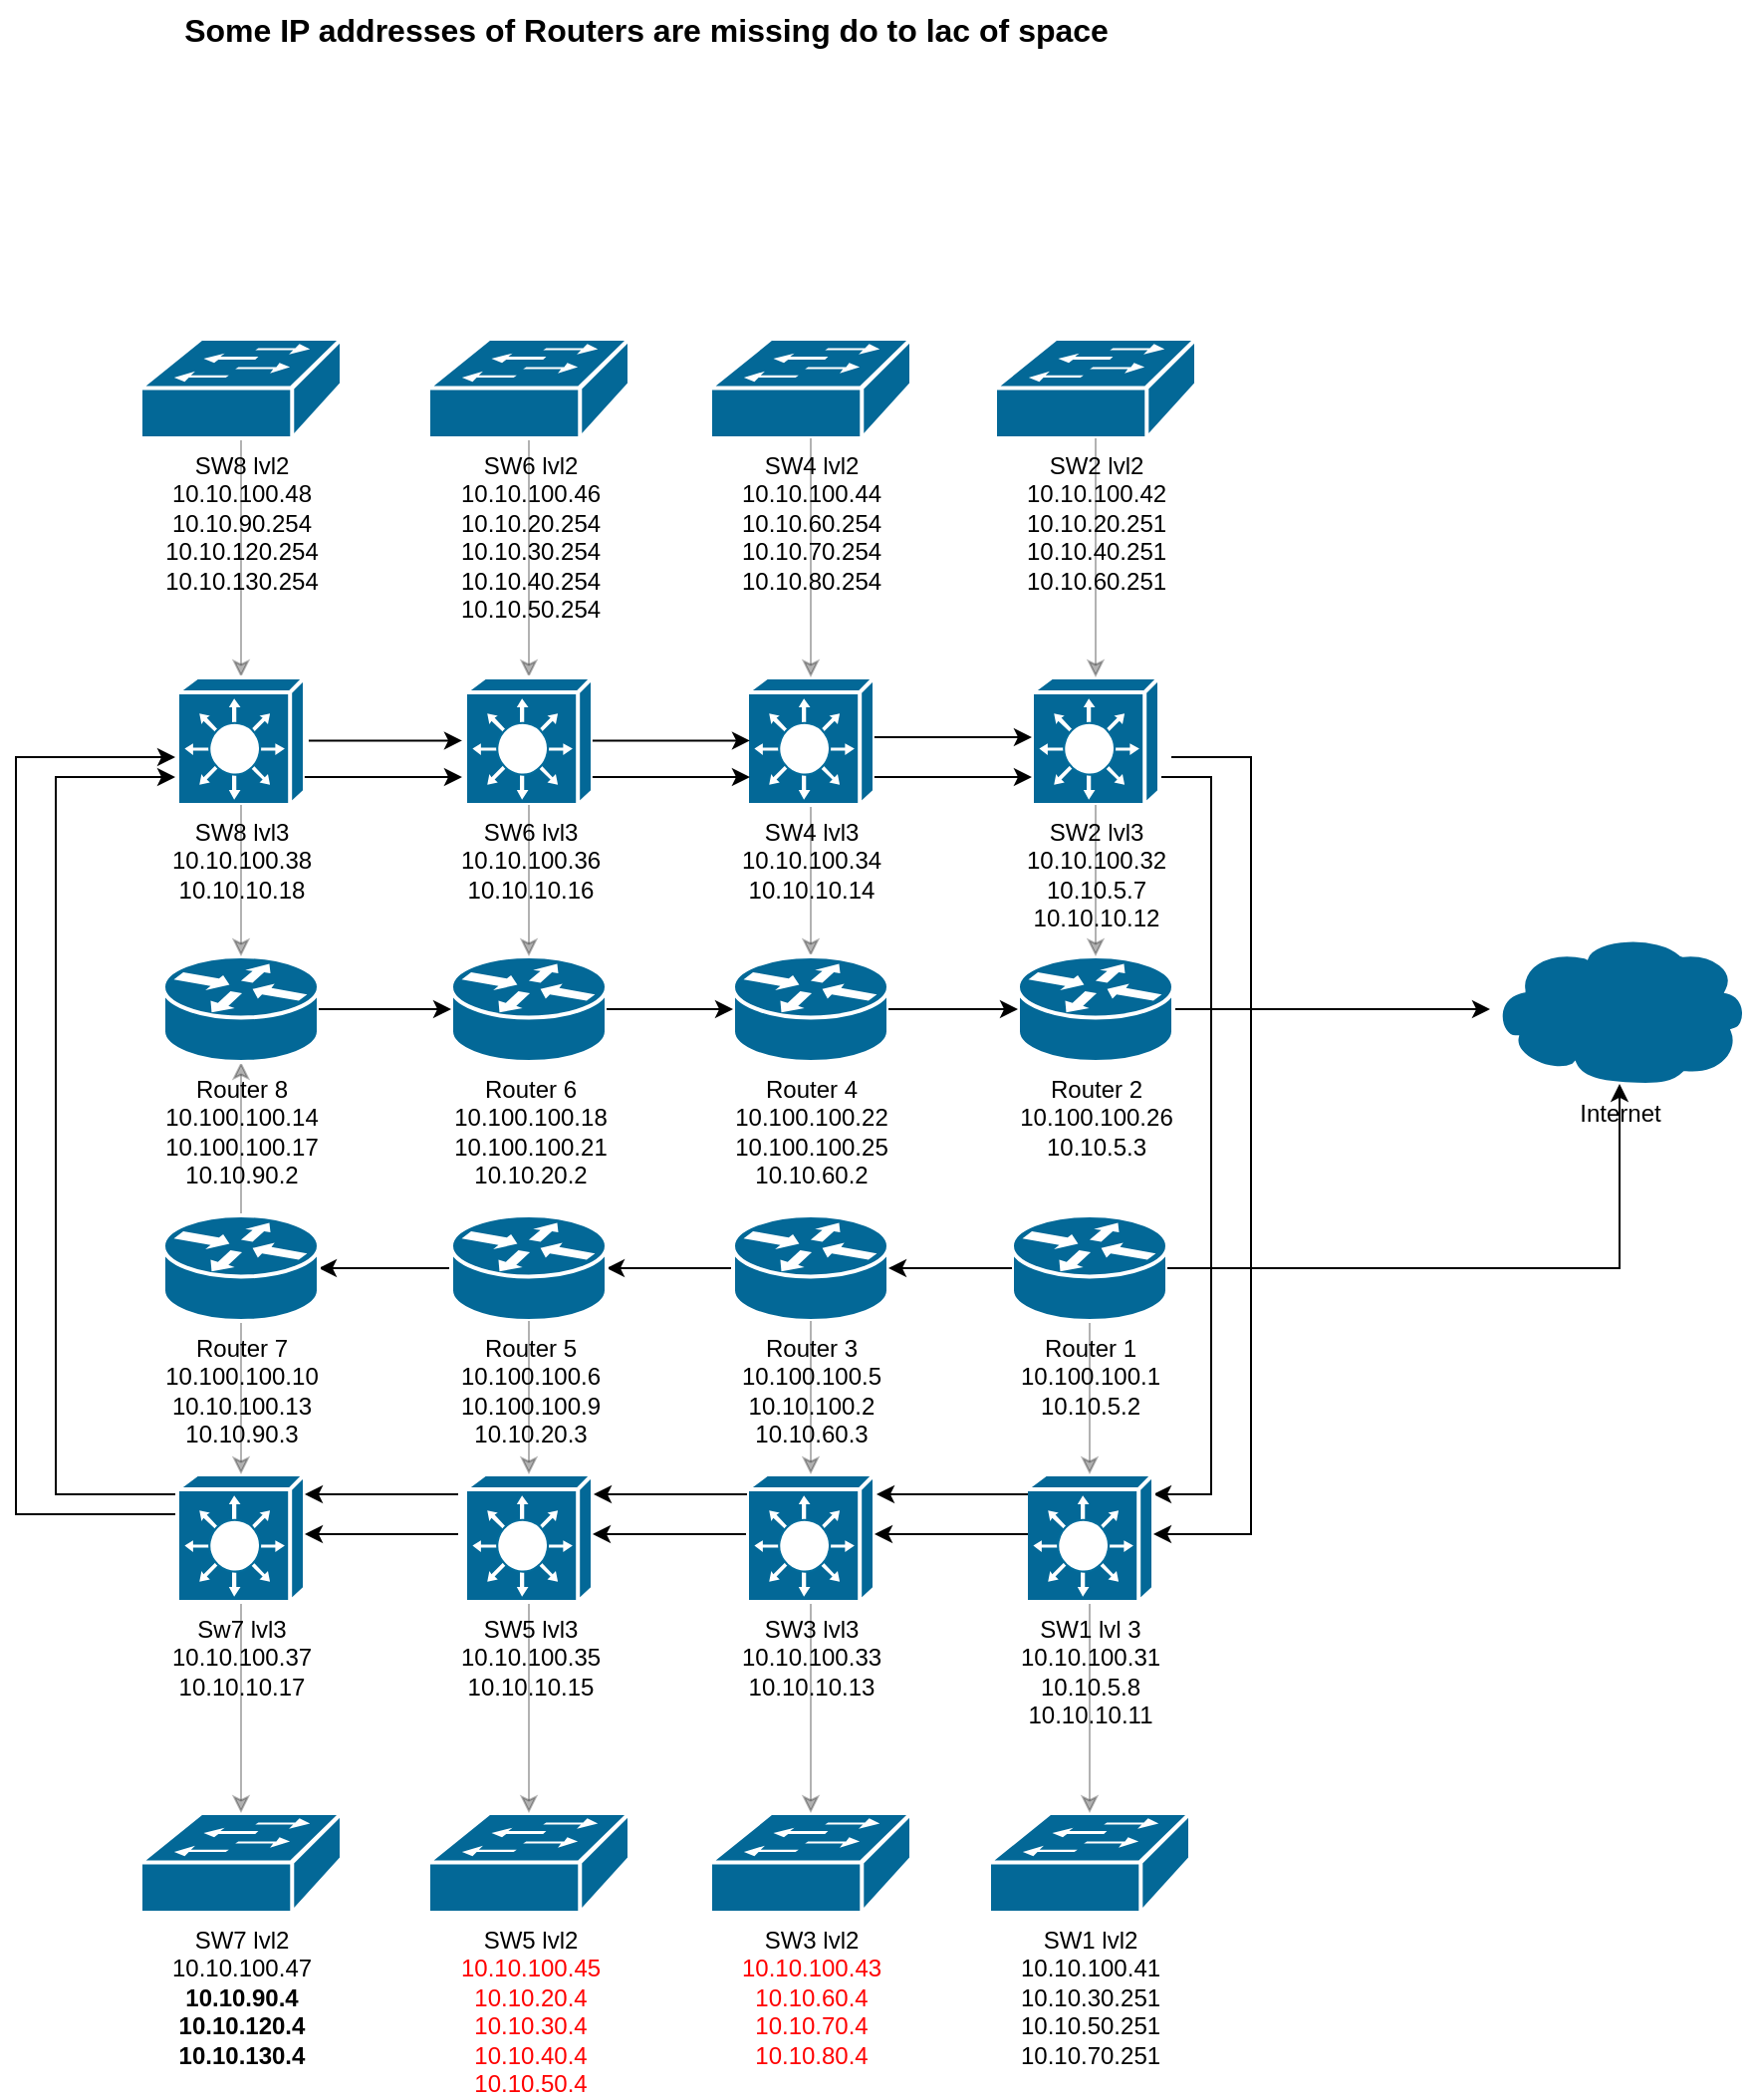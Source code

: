 <mxfile version="27.2.0">
  <diagram name="Page-1" id="pzoloCMESOZ_ITJoVB7u">
    <mxGraphModel dx="1303" dy="1898" grid="1" gridSize="10" guides="1" tooltips="1" connect="1" arrows="1" fold="1" page="1" pageScale="1" pageWidth="850" pageHeight="1100" math="0" shadow="0">
      <root>
        <mxCell id="0" />
        <mxCell id="1" parent="0" />
        <mxCell id="2YVbr6FU0IuhNd_AJXKZ-1" value="SW7 lvl2&lt;br&gt;&lt;font style=&quot;&quot;&gt;&lt;font style=&quot;color: light-dark(rgb(0, 0, 0), rgb(255, 0, 0));&quot;&gt;10.10.100.47&lt;/font&gt;&lt;br&gt;&lt;font style=&quot;color: light-dark(rgb(0, 0, 0), rgb(255, 0, 0));&quot;&gt;&lt;b style=&quot;&quot;&gt;10.10.90.4&lt;/b&gt;&lt;br&gt;&lt;b style=&quot;&quot;&gt;10.10.120.4&lt;/b&gt;&lt;br&gt;&lt;b style=&quot;&quot;&gt;10.10.130.4&lt;/b&gt;&lt;/font&gt;&lt;/font&gt;" style="shape=mxgraph.cisco.switches.workgroup_switch;sketch=0;html=1;pointerEvents=1;dashed=0;fillColor=#036897;strokeColor=#ffffff;strokeWidth=2;verticalLabelPosition=bottom;verticalAlign=top;align=center;outlineConnect=0;" parent="1" vertex="1">
          <mxGeometry x="192.5" y="740" width="101" height="50" as="geometry" />
        </mxCell>
        <mxCell id="2YVbr6FU0IuhNd_AJXKZ-2" value="SW5 lvl2&lt;br&gt;&lt;font style=&quot;color: light-dark(rgb(255, 0, 0), rgb(255, 0, 0));&quot;&gt;&lt;font&gt;10.10.100.45&lt;/font&gt;&lt;br&gt;&lt;font&gt;10.10.20.4&lt;br&gt;10.10.30.4&lt;br&gt;10.10.40.4&lt;br&gt;10.10.50.4&lt;/font&gt;&lt;/font&gt;" style="shape=mxgraph.cisco.switches.workgroup_switch;sketch=0;html=1;pointerEvents=1;dashed=0;fillColor=#036897;strokeColor=#ffffff;strokeWidth=2;verticalLabelPosition=bottom;verticalAlign=top;align=center;outlineConnect=0;" parent="1" vertex="1">
          <mxGeometry x="337" y="740" width="101" height="50" as="geometry" />
        </mxCell>
        <mxCell id="2YVbr6FU0IuhNd_AJXKZ-3" value="SW3 lvl2&lt;br&gt;&lt;font style=&quot;color: light-dark(rgb(255, 0, 0), rgb(255, 0, 0));&quot;&gt;&lt;font&gt;10.10.100.43&lt;/font&gt;&lt;br&gt;&lt;font&gt;10.10.60.4&lt;br&gt;10.10.70.4&lt;br&gt;10.10.80.4&lt;/font&gt;&lt;/font&gt;" style="shape=mxgraph.cisco.switches.workgroup_switch;sketch=0;html=1;pointerEvents=1;dashed=0;fillColor=#036897;strokeColor=#ffffff;strokeWidth=2;verticalLabelPosition=bottom;verticalAlign=top;align=center;outlineConnect=0;" parent="1" vertex="1">
          <mxGeometry x="478.5" y="740" width="101" height="50" as="geometry" />
        </mxCell>
        <mxCell id="2YVbr6FU0IuhNd_AJXKZ-4" value="SW1 lvl2&lt;div&gt;&lt;font style=&quot;color: light-dark(rgb(0, 0, 0), rgb(255, 0, 0));&quot;&gt;&lt;font&gt;10.10.100.41&lt;/font&gt;&lt;br&gt;&lt;font&gt;&lt;font&gt;10.10.30.251&lt;/font&gt;&lt;br&gt;&lt;font&gt;10.10.50.251&lt;/font&gt;&lt;br&gt;&lt;font&gt;10.10.70.251&lt;/font&gt;&lt;/font&gt;&lt;/font&gt;&lt;/div&gt;" style="shape=mxgraph.cisco.switches.workgroup_switch;sketch=0;html=1;pointerEvents=1;dashed=0;fillColor=#036897;strokeColor=#ffffff;strokeWidth=2;verticalLabelPosition=bottom;verticalAlign=top;align=center;outlineConnect=0;" parent="1" vertex="1">
          <mxGeometry x="618.5" y="740" width="101" height="50" as="geometry" />
        </mxCell>
        <mxCell id="2YVbr6FU0IuhNd_AJXKZ-5" value="SW2 lvl2&lt;br&gt;&lt;font style=&quot;color: light-dark(rgb(0, 0, 0), rgb(255, 0, 0));&quot;&gt;10.10.100.42&lt;br&gt;10.10.20.251&lt;br&gt;10.10.40.251&lt;br&gt;10.10.60.251&lt;/font&gt;" style="shape=mxgraph.cisco.switches.workgroup_switch;sketch=0;html=1;pointerEvents=1;dashed=0;fillColor=#036897;strokeColor=#ffffff;strokeWidth=2;verticalLabelPosition=bottom;verticalAlign=top;align=center;outlineConnect=0;" parent="1" vertex="1">
          <mxGeometry x="621.5" width="101" height="50" as="geometry" />
        </mxCell>
        <mxCell id="2YVbr6FU0IuhNd_AJXKZ-6" value="SW4 lvl2&lt;br&gt;&lt;font style=&quot;color: light-dark(rgb(0, 0, 0), rgb(255, 0, 0));&quot;&gt;10.10.100.44&lt;br&gt;10.10.60.254&lt;br&gt;10.10.70.254&lt;br&gt;&lt;/font&gt;&lt;div&gt;&lt;font style=&quot;color: light-dark(rgb(0, 0, 0), rgb(255, 0, 0));&quot;&gt;10.10.80.254&lt;/font&gt;&lt;/div&gt;" style="shape=mxgraph.cisco.switches.workgroup_switch;sketch=0;html=1;pointerEvents=1;dashed=0;fillColor=#036897;strokeColor=#ffffff;strokeWidth=2;verticalLabelPosition=bottom;verticalAlign=top;align=center;outlineConnect=0;" parent="1" vertex="1">
          <mxGeometry x="478.5" width="101" height="50" as="geometry" />
        </mxCell>
        <mxCell id="8IFzWimub6Xnyj-nznjn-25" style="edgeStyle=orthogonalEdgeStyle;rounded=0;orthogonalLoop=1;jettySize=auto;html=1;opacity=30;" parent="1" source="2YVbr6FU0IuhNd_AJXKZ-7" target="2YVbr6FU0IuhNd_AJXKZ-12" edge="1">
          <mxGeometry relative="1" as="geometry" />
        </mxCell>
        <mxCell id="2YVbr6FU0IuhNd_AJXKZ-7" value="SW6 lvl2&lt;br&gt;&lt;font style=&quot;color: light-dark(rgb(0, 0, 0), rgb(255, 0, 0));&quot;&gt;10.10.100.46&lt;br&gt;10.10.20.254&lt;br&gt;10.10.30.254&lt;br&gt;10.10.40.254&lt;br&gt;10.10.50.254&lt;/font&gt;" style="shape=mxgraph.cisco.switches.workgroup_switch;sketch=0;html=1;pointerEvents=1;dashed=0;fillColor=#036897;strokeColor=#ffffff;strokeWidth=2;verticalLabelPosition=bottom;verticalAlign=top;align=center;outlineConnect=0;" parent="1" vertex="1">
          <mxGeometry x="337" width="101" height="50" as="geometry" />
        </mxCell>
        <mxCell id="8IFzWimub6Xnyj-nznjn-24" style="edgeStyle=orthogonalEdgeStyle;rounded=0;orthogonalLoop=1;jettySize=auto;html=1;opacity=30;" parent="1" source="2YVbr6FU0IuhNd_AJXKZ-8" target="2YVbr6FU0IuhNd_AJXKZ-9" edge="1">
          <mxGeometry relative="1" as="geometry" />
        </mxCell>
        <mxCell id="2YVbr6FU0IuhNd_AJXKZ-8" value="SW8 lvl2&lt;br&gt;&lt;font style=&quot;color: light-dark(rgb(0, 0, 0), rgb(255, 0, 0));&quot;&gt;10.10.100.48&lt;br&gt;10.10.90.254&lt;br&gt;10.10.120.254&lt;br&gt;10.10.130.254&lt;/font&gt;" style="shape=mxgraph.cisco.switches.workgroup_switch;sketch=0;html=1;pointerEvents=1;dashed=0;fillColor=#036897;strokeColor=#ffffff;strokeWidth=2;verticalLabelPosition=bottom;verticalAlign=top;align=center;outlineConnect=0;" parent="1" vertex="1">
          <mxGeometry x="192.5" width="101" height="50" as="geometry" />
        </mxCell>
        <mxCell id="2YVbr6FU0IuhNd_AJXKZ-9" value="SW8 lvl3&lt;br&gt;&lt;font style=&quot;color: light-dark(rgb(0, 0, 0), rgb(255, 0, 0));&quot;&gt;10.10.100.38&lt;br&gt;10.10.10.18&lt;/font&gt;" style="shape=mxgraph.cisco.switches.layer_3_switch;sketch=0;html=1;pointerEvents=1;dashed=0;fillColor=#036897;strokeColor=#ffffff;strokeWidth=2;verticalLabelPosition=bottom;verticalAlign=top;align=center;outlineConnect=0;" parent="1" vertex="1">
          <mxGeometry x="211" y="170" width="64" height="64" as="geometry" />
        </mxCell>
        <mxCell id="8IFzWimub6Xnyj-nznjn-21" style="edgeStyle=orthogonalEdgeStyle;rounded=0;orthogonalLoop=1;jettySize=auto;html=1;opacity=30;" parent="1" source="2YVbr6FU0IuhNd_AJXKZ-11" target="2YVbr6FU0IuhNd_AJXKZ-25" edge="1">
          <mxGeometry relative="1" as="geometry" />
        </mxCell>
        <mxCell id="2YVbr6FU0IuhNd_AJXKZ-11" value="SW4 lvl3&lt;br&gt;&lt;font style=&quot;color: light-dark(rgb(0, 0, 0), rgb(255, 0, 0));&quot;&gt;10.10.100.34&lt;br&gt;10.10.10.14&lt;/font&gt;" style="shape=mxgraph.cisco.switches.layer_3_switch;sketch=0;html=1;pointerEvents=1;dashed=0;fillColor=#036897;strokeColor=#ffffff;strokeWidth=2;verticalLabelPosition=bottom;verticalAlign=top;align=center;outlineConnect=0;" parent="1" vertex="1">
          <mxGeometry x="497" y="170" width="64" height="64" as="geometry" />
        </mxCell>
        <mxCell id="2YVbr6FU0IuhNd_AJXKZ-12" value="SW6 lvl3&lt;br&gt;&lt;font style=&quot;color: light-dark(rgb(0, 0, 0), rgb(255, 0, 0));&quot;&gt;10.10.100.36&lt;br&gt;10.10.10.16&lt;/font&gt;" style="shape=mxgraph.cisco.switches.layer_3_switch;sketch=0;html=1;pointerEvents=1;dashed=0;fillColor=#036897;strokeColor=#ffffff;strokeWidth=2;verticalLabelPosition=bottom;verticalAlign=top;align=center;outlineConnect=0;" parent="1" vertex="1">
          <mxGeometry x="355.5" y="170" width="64" height="64" as="geometry" />
        </mxCell>
        <mxCell id="8IFzWimub6Xnyj-nznjn-47" style="edgeStyle=orthogonalEdgeStyle;rounded=0;orthogonalLoop=1;jettySize=auto;html=1;" parent="1" target="2YVbr6FU0IuhNd_AJXKZ-17" edge="1">
          <mxGeometry relative="1" as="geometry">
            <mxPoint x="710" y="570" as="targetPoint" />
            <mxPoint x="701" y="219.999" as="sourcePoint" />
            <Array as="points">
              <mxPoint x="730" y="220" />
              <mxPoint x="730" y="580" />
            </Array>
          </mxGeometry>
        </mxCell>
        <mxCell id="2YVbr6FU0IuhNd_AJXKZ-13" value="SW2 lvl3&lt;br&gt;&lt;font style=&quot;color: light-dark(rgb(0, 0, 0), rgb(255, 0, 0));&quot;&gt;10.10.100.32&lt;br&gt;10.10.5.7&lt;br&gt;10.10.10.12&lt;/font&gt;" style="shape=mxgraph.cisco.switches.layer_3_switch;sketch=0;html=1;pointerEvents=1;dashed=0;fillColor=#036897;strokeColor=#ffffff;strokeWidth=2;verticalLabelPosition=bottom;verticalAlign=top;align=center;outlineConnect=0;" parent="1" vertex="1">
          <mxGeometry x="640" y="170" width="64" height="64" as="geometry" />
        </mxCell>
        <mxCell id="2YVbr6FU0IuhNd_AJXKZ-33" style="edgeStyle=orthogonalEdgeStyle;rounded=0;orthogonalLoop=1;jettySize=auto;html=1;opacity=30;" parent="1" source="2YVbr6FU0IuhNd_AJXKZ-14" target="2YVbr6FU0IuhNd_AJXKZ-1" edge="1">
          <mxGeometry relative="1" as="geometry" />
        </mxCell>
        <mxCell id="8IFzWimub6Xnyj-nznjn-38" style="edgeStyle=orthogonalEdgeStyle;rounded=0;orthogonalLoop=1;jettySize=auto;html=1;" parent="1" source="2YVbr6FU0IuhNd_AJXKZ-14" edge="1">
          <mxGeometry relative="1" as="geometry">
            <mxPoint x="210" y="220" as="targetPoint" />
            <Array as="points">
              <mxPoint x="150" y="580" />
              <mxPoint x="150" y="220" />
            </Array>
          </mxGeometry>
        </mxCell>
        <mxCell id="2YVbr6FU0IuhNd_AJXKZ-14" value="Sw7 lvl3&lt;br&gt;&lt;font style=&quot;color: light-dark(rgb(0, 0, 0), rgb(255, 0, 0));&quot;&gt;10.10.100.37&lt;br&gt;10.10.10.17&lt;/font&gt;" style="shape=mxgraph.cisco.switches.layer_3_switch;sketch=0;html=1;pointerEvents=1;dashed=0;fillColor=#036897;strokeColor=#ffffff;strokeWidth=2;verticalLabelPosition=bottom;verticalAlign=top;align=center;outlineConnect=0;" parent="1" vertex="1">
          <mxGeometry x="211" y="570" width="64" height="64" as="geometry" />
        </mxCell>
        <mxCell id="2YVbr6FU0IuhNd_AJXKZ-32" style="edgeStyle=orthogonalEdgeStyle;rounded=0;orthogonalLoop=1;jettySize=auto;html=1;opacity=30;" parent="1" source="2YVbr6FU0IuhNd_AJXKZ-15" target="2YVbr6FU0IuhNd_AJXKZ-2" edge="1">
          <mxGeometry relative="1" as="geometry" />
        </mxCell>
        <mxCell id="2YVbr6FU0IuhNd_AJXKZ-15" value="SW5 lvl3&lt;br&gt;&lt;font style=&quot;color: light-dark(rgb(0, 0, 0), rgb(255, 0, 0));&quot;&gt;10.10.100.35&lt;br&gt;10.10.10.15&lt;/font&gt;" style="shape=mxgraph.cisco.switches.layer_3_switch;sketch=0;html=1;pointerEvents=1;dashed=0;fillColor=#036897;strokeColor=#ffffff;strokeWidth=2;verticalLabelPosition=bottom;verticalAlign=top;align=center;outlineConnect=0;" parent="1" vertex="1">
          <mxGeometry x="355.5" y="570" width="64" height="64" as="geometry" />
        </mxCell>
        <mxCell id="2YVbr6FU0IuhNd_AJXKZ-31" style="edgeStyle=orthogonalEdgeStyle;rounded=0;orthogonalLoop=1;jettySize=auto;html=1;opacity=30;" parent="1" source="2YVbr6FU0IuhNd_AJXKZ-16" target="2YVbr6FU0IuhNd_AJXKZ-3" edge="1">
          <mxGeometry relative="1" as="geometry" />
        </mxCell>
        <mxCell id="2YVbr6FU0IuhNd_AJXKZ-16" value="SW3 lvl3&lt;br&gt;&lt;font style=&quot;color: light-dark(rgb(0, 0, 0), rgb(255, 0, 0));&quot;&gt;10.10.100.33&lt;br&gt;10.10.10.13&lt;/font&gt;" style="shape=mxgraph.cisco.switches.layer_3_switch;sketch=0;html=1;pointerEvents=1;dashed=0;fillColor=#036897;strokeColor=#ffffff;strokeWidth=2;verticalLabelPosition=bottom;verticalAlign=top;align=center;outlineConnect=0;" parent="1" vertex="1">
          <mxGeometry x="497" y="570" width="64" height="64" as="geometry" />
        </mxCell>
        <mxCell id="2YVbr6FU0IuhNd_AJXKZ-29" value="" style="edgeStyle=orthogonalEdgeStyle;rounded=0;orthogonalLoop=1;jettySize=auto;html=1;textShadow=1;opacity=30;" parent="1" source="2YVbr6FU0IuhNd_AJXKZ-17" target="2YVbr6FU0IuhNd_AJXKZ-4" edge="1">
          <mxGeometry relative="1" as="geometry" />
        </mxCell>
        <mxCell id="2YVbr6FU0IuhNd_AJXKZ-17" value="SW1 lvl 3&lt;br&gt;&lt;font style=&quot;color: light-dark(rgb(0, 0, 0), rgb(255, 0, 0));&quot;&gt;10.10.100.31&lt;br&gt;10.10.5.8&lt;br&gt;10.10.10.11&lt;/font&gt;" style="shape=mxgraph.cisco.switches.layer_3_switch;sketch=0;html=1;pointerEvents=1;dashed=0;fillColor=#036897;strokeColor=#ffffff;strokeWidth=2;verticalLabelPosition=bottom;verticalAlign=top;align=center;outlineConnect=0;" parent="1" vertex="1">
          <mxGeometry x="637" y="570" width="64" height="64" as="geometry" />
        </mxCell>
        <mxCell id="8IFzWimub6Xnyj-nznjn-7" style="edgeStyle=orthogonalEdgeStyle;rounded=0;orthogonalLoop=1;jettySize=auto;html=1;" parent="1" source="2YVbr6FU0IuhNd_AJXKZ-19" target="2YVbr6FU0IuhNd_AJXKZ-22" edge="1">
          <mxGeometry relative="1" as="geometry" />
        </mxCell>
        <mxCell id="2YVbr6FU0IuhNd_AJXKZ-19" value="Router 3&lt;br&gt;&lt;font style=&quot;color: light-dark(rgb(0, 0, 0), rgb(255, 0, 0));&quot;&gt;10.100.100.5&lt;br&gt;10.10.100.2&lt;br&gt;10.10.60.3&lt;/font&gt;&lt;br&gt;&lt;div&gt;&lt;br/&gt;&lt;/div&gt;" style="shape=mxgraph.cisco.routers.router;sketch=0;html=1;pointerEvents=1;dashed=0;fillColor=#036897;strokeColor=#ffffff;strokeWidth=2;verticalLabelPosition=bottom;verticalAlign=top;align=center;outlineConnect=0;" parent="1" vertex="1">
          <mxGeometry x="490" y="440" width="78" height="53" as="geometry" />
        </mxCell>
        <mxCell id="EOnU0ac8LhBvURV8AICo-4" value="" style="edgeStyle=orthogonalEdgeStyle;rounded=0;orthogonalLoop=1;jettySize=auto;html=1;opacity=30;" edge="1" parent="1" source="2YVbr6FU0IuhNd_AJXKZ-21" target="2YVbr6FU0IuhNd_AJXKZ-17">
          <mxGeometry relative="1" as="geometry" />
        </mxCell>
        <mxCell id="2YVbr6FU0IuhNd_AJXKZ-21" value="Router 1&lt;br&gt;&lt;font style=&quot;color: light-dark(rgb(0, 0, 0), rgb(255, 0, 0));&quot;&gt;10.100.100.1&lt;br&gt;10.10.5.2&lt;/font&gt;" style="shape=mxgraph.cisco.routers.router;sketch=0;html=1;pointerEvents=1;dashed=0;fillColor=#036897;strokeColor=#ffffff;strokeWidth=2;verticalLabelPosition=bottom;verticalAlign=top;align=center;outlineConnect=0;" parent="1" vertex="1">
          <mxGeometry x="630" y="440" width="78" height="53" as="geometry" />
        </mxCell>
        <mxCell id="8IFzWimub6Xnyj-nznjn-8" style="edgeStyle=orthogonalEdgeStyle;rounded=0;orthogonalLoop=1;jettySize=auto;html=1;" parent="1" source="2YVbr6FU0IuhNd_AJXKZ-22" target="2YVbr6FU0IuhNd_AJXKZ-23" edge="1">
          <mxGeometry relative="1" as="geometry" />
        </mxCell>
        <mxCell id="2YVbr6FU0IuhNd_AJXKZ-22" value="Router 5&lt;br&gt;&lt;font style=&quot;color: light-dark(rgb(0, 0, 0), rgb(255, 0, 0));&quot;&gt;10.100.100.6&lt;br&gt;10.100.100.9&lt;br&gt;&lt;/font&gt;&lt;div&gt;&lt;font style=&quot;color: light-dark(rgb(0, 0, 0), rgb(255, 0, 0));&quot;&gt;10.10.20.3&lt;/font&gt;&lt;/div&gt;" style="shape=mxgraph.cisco.routers.router;sketch=0;html=1;pointerEvents=1;dashed=0;fillColor=#036897;strokeColor=#ffffff;strokeWidth=2;verticalLabelPosition=bottom;verticalAlign=top;align=center;outlineConnect=0;" parent="1" vertex="1">
          <mxGeometry x="348.5" y="440" width="78" height="53" as="geometry" />
        </mxCell>
        <mxCell id="8IFzWimub6Xnyj-nznjn-1" style="edgeStyle=orthogonalEdgeStyle;rounded=0;orthogonalLoop=1;jettySize=auto;html=1;opacity=30;" parent="1" source="2YVbr6FU0IuhNd_AJXKZ-23" target="2YVbr6FU0IuhNd_AJXKZ-14" edge="1">
          <mxGeometry relative="1" as="geometry" />
        </mxCell>
        <mxCell id="8IFzWimub6Xnyj-nznjn-11" style="edgeStyle=orthogonalEdgeStyle;rounded=0;orthogonalLoop=1;jettySize=auto;html=1;opacity=30;" parent="1" source="2YVbr6FU0IuhNd_AJXKZ-23" target="2YVbr6FU0IuhNd_AJXKZ-27" edge="1">
          <mxGeometry relative="1" as="geometry" />
        </mxCell>
        <mxCell id="2YVbr6FU0IuhNd_AJXKZ-23" value="Router 7&lt;br&gt;&lt;font style=&quot;color: light-dark(rgb(0, 0, 0), rgb(255, 0, 0));&quot;&gt;10.100.100.10&lt;br&gt;10.10.100.13&lt;br&gt;10.10.90.3&lt;/font&gt;" style="shape=mxgraph.cisco.routers.router;sketch=0;html=1;pointerEvents=1;dashed=0;fillColor=#036897;strokeColor=#ffffff;strokeWidth=2;verticalLabelPosition=bottom;verticalAlign=top;align=center;outlineConnect=0;" parent="1" vertex="1">
          <mxGeometry x="204" y="440" width="78" height="53" as="geometry" />
        </mxCell>
        <mxCell id="8IFzWimub6Xnyj-nznjn-18" style="edgeStyle=orthogonalEdgeStyle;rounded=0;orthogonalLoop=1;jettySize=auto;html=1;" parent="1" source="2YVbr6FU0IuhNd_AJXKZ-24" target="8IFzWimub6Xnyj-nznjn-16" edge="1">
          <mxGeometry relative="1" as="geometry" />
        </mxCell>
        <mxCell id="2YVbr6FU0IuhNd_AJXKZ-24" value="Router 2&lt;br&gt;&lt;font style=&quot;color: light-dark(rgb(0, 0, 0), rgb(255, 0, 0));&quot;&gt;10.100.100.26&lt;br&gt;10.10.5.3&lt;/font&gt;" style="shape=mxgraph.cisco.routers.router;sketch=0;html=1;pointerEvents=1;dashed=0;fillColor=#036897;strokeColor=#ffffff;strokeWidth=2;verticalLabelPosition=bottom;verticalAlign=top;align=center;outlineConnect=0;" parent="1" vertex="1">
          <mxGeometry x="633" y="310" width="78" height="53" as="geometry" />
        </mxCell>
        <mxCell id="2YVbr6FU0IuhNd_AJXKZ-25" value="Router 4&lt;br&gt;&lt;font style=&quot;color: light-dark(rgb(0, 0, 0), rgb(255, 0, 0));&quot;&gt;10.100.100.22&lt;br&gt;10.100.100.25&lt;br&gt;10.10.60.2&lt;/font&gt;" style="shape=mxgraph.cisco.routers.router;sketch=0;html=1;pointerEvents=1;dashed=0;fillColor=#036897;strokeColor=#ffffff;strokeWidth=2;verticalLabelPosition=bottom;verticalAlign=top;align=center;outlineConnect=0;" parent="1" vertex="1">
          <mxGeometry x="490" y="310" width="78" height="53" as="geometry" />
        </mxCell>
        <mxCell id="2YVbr6FU0IuhNd_AJXKZ-26" value="Router 6&lt;br&gt;&lt;font style=&quot;color: light-dark(rgb(0, 0, 0), rgb(255, 0, 0));&quot;&gt;10.100.100.18&lt;br&gt;10.100.100.21&lt;br&gt;10.10.20.2&lt;/font&gt;" style="shape=mxgraph.cisco.routers.router;sketch=0;html=1;pointerEvents=1;dashed=0;fillColor=#036897;strokeColor=#ffffff;strokeWidth=2;verticalLabelPosition=bottom;verticalAlign=top;align=center;outlineConnect=0;" parent="1" vertex="1">
          <mxGeometry x="348.5" y="310" width="78" height="53" as="geometry" />
        </mxCell>
        <mxCell id="2YVbr6FU0IuhNd_AJXKZ-27" value="Router 8&lt;br&gt;&lt;font style=&quot;color: light-dark(rgb(0, 0, 0), rgb(255, 0, 0));&quot;&gt;10.100.100.14&lt;br&gt;10.100.100.17&lt;br&gt;10.10.90.2&lt;/font&gt;&lt;br&gt;&lt;div&gt;&lt;br/&gt;&lt;/div&gt;" style="shape=mxgraph.cisco.routers.router;sketch=0;html=1;pointerEvents=1;dashed=0;fillColor=#036897;strokeColor=#ffffff;strokeWidth=2;verticalLabelPosition=bottom;verticalAlign=top;align=center;outlineConnect=0;" parent="1" vertex="1">
          <mxGeometry x="204" y="310" width="78" height="53" as="geometry" />
        </mxCell>
        <mxCell id="8IFzWimub6Xnyj-nznjn-2" style="edgeStyle=orthogonalEdgeStyle;rounded=0;orthogonalLoop=1;jettySize=auto;html=1;entryX=0.5;entryY=0;entryDx=0;entryDy=0;entryPerimeter=0;opacity=30;" parent="1" source="2YVbr6FU0IuhNd_AJXKZ-22" target="2YVbr6FU0IuhNd_AJXKZ-15" edge="1">
          <mxGeometry relative="1" as="geometry" />
        </mxCell>
        <mxCell id="8IFzWimub6Xnyj-nznjn-3" style="edgeStyle=orthogonalEdgeStyle;rounded=0;orthogonalLoop=1;jettySize=auto;html=1;entryX=0.5;entryY=0;entryDx=0;entryDy=0;entryPerimeter=0;opacity=30;" parent="1" source="2YVbr6FU0IuhNd_AJXKZ-19" target="2YVbr6FU0IuhNd_AJXKZ-16" edge="1">
          <mxGeometry relative="1" as="geometry" />
        </mxCell>
        <mxCell id="8IFzWimub6Xnyj-nznjn-6" style="edgeStyle=orthogonalEdgeStyle;rounded=0;orthogonalLoop=1;jettySize=auto;html=1;entryX=1;entryY=0.5;entryDx=0;entryDy=0;entryPerimeter=0;" parent="1" source="2YVbr6FU0IuhNd_AJXKZ-21" target="2YVbr6FU0IuhNd_AJXKZ-19" edge="1">
          <mxGeometry relative="1" as="geometry" />
        </mxCell>
        <mxCell id="8IFzWimub6Xnyj-nznjn-12" style="edgeStyle=orthogonalEdgeStyle;rounded=0;orthogonalLoop=1;jettySize=auto;html=1;entryX=0;entryY=0.5;entryDx=0;entryDy=0;entryPerimeter=0;" parent="1" source="2YVbr6FU0IuhNd_AJXKZ-27" target="2YVbr6FU0IuhNd_AJXKZ-26" edge="1">
          <mxGeometry relative="1" as="geometry" />
        </mxCell>
        <mxCell id="8IFzWimub6Xnyj-nznjn-14" style="edgeStyle=orthogonalEdgeStyle;rounded=0;orthogonalLoop=1;jettySize=auto;html=1;entryX=0;entryY=0.5;entryDx=0;entryDy=0;entryPerimeter=0;" parent="1" source="2YVbr6FU0IuhNd_AJXKZ-26" target="2YVbr6FU0IuhNd_AJXKZ-25" edge="1">
          <mxGeometry relative="1" as="geometry" />
        </mxCell>
        <mxCell id="8IFzWimub6Xnyj-nznjn-15" style="edgeStyle=orthogonalEdgeStyle;rounded=0;orthogonalLoop=1;jettySize=auto;html=1;entryX=0;entryY=0.5;entryDx=0;entryDy=0;entryPerimeter=0;" parent="1" source="2YVbr6FU0IuhNd_AJXKZ-25" target="2YVbr6FU0IuhNd_AJXKZ-24" edge="1">
          <mxGeometry relative="1" as="geometry" />
        </mxCell>
        <mxCell id="8IFzWimub6Xnyj-nznjn-16" value="Internet" style="shape=mxgraph.cisco.storage.cloud;sketch=0;html=1;pointerEvents=1;dashed=0;fillColor=#036897;strokeColor=#ffffff;strokeWidth=2;verticalLabelPosition=bottom;verticalAlign=top;align=center;outlineConnect=0;" parent="1" vertex="1">
          <mxGeometry x="870" y="298.25" width="130" height="76.5" as="geometry" />
        </mxCell>
        <mxCell id="8IFzWimub6Xnyj-nznjn-17" style="edgeStyle=orthogonalEdgeStyle;rounded=0;orthogonalLoop=1;jettySize=auto;html=1;entryX=0.5;entryY=0.99;entryDx=0;entryDy=0;entryPerimeter=0;" parent="1" source="2YVbr6FU0IuhNd_AJXKZ-21" target="8IFzWimub6Xnyj-nznjn-16" edge="1">
          <mxGeometry relative="1" as="geometry" />
        </mxCell>
        <mxCell id="8IFzWimub6Xnyj-nznjn-19" style="edgeStyle=orthogonalEdgeStyle;rounded=0;orthogonalLoop=1;jettySize=auto;html=1;entryX=0.5;entryY=0;entryDx=0;entryDy=0;entryPerimeter=0;opacity=30;" parent="1" source="2YVbr6FU0IuhNd_AJXKZ-9" target="2YVbr6FU0IuhNd_AJXKZ-27" edge="1">
          <mxGeometry relative="1" as="geometry" />
        </mxCell>
        <mxCell id="8IFzWimub6Xnyj-nznjn-20" style="edgeStyle=orthogonalEdgeStyle;rounded=0;orthogonalLoop=1;jettySize=auto;html=1;entryX=0.5;entryY=0;entryDx=0;entryDy=0;entryPerimeter=0;opacity=30;" parent="1" source="2YVbr6FU0IuhNd_AJXKZ-12" target="2YVbr6FU0IuhNd_AJXKZ-26" edge="1">
          <mxGeometry relative="1" as="geometry" />
        </mxCell>
        <mxCell id="8IFzWimub6Xnyj-nznjn-22" style="edgeStyle=orthogonalEdgeStyle;rounded=0;orthogonalLoop=1;jettySize=auto;html=1;entryX=0.5;entryY=0;entryDx=0;entryDy=0;entryPerimeter=0;opacity=30;" parent="1" source="2YVbr6FU0IuhNd_AJXKZ-13" target="2YVbr6FU0IuhNd_AJXKZ-24" edge="1">
          <mxGeometry relative="1" as="geometry" />
        </mxCell>
        <mxCell id="8IFzWimub6Xnyj-nznjn-26" style="edgeStyle=orthogonalEdgeStyle;rounded=0;orthogonalLoop=1;jettySize=auto;html=1;entryX=0.5;entryY=0;entryDx=0;entryDy=0;entryPerimeter=0;opacity=30;" parent="1" source="2YVbr6FU0IuhNd_AJXKZ-6" target="2YVbr6FU0IuhNd_AJXKZ-11" edge="1">
          <mxGeometry relative="1" as="geometry" />
        </mxCell>
        <mxCell id="8IFzWimub6Xnyj-nznjn-27" style="edgeStyle=orthogonalEdgeStyle;rounded=0;orthogonalLoop=1;jettySize=auto;html=1;entryX=0.5;entryY=0;entryDx=0;entryDy=0;entryPerimeter=0;flowAnimation=0;shadow=0;opacity=30;" parent="1" source="2YVbr6FU0IuhNd_AJXKZ-5" target="2YVbr6FU0IuhNd_AJXKZ-13" edge="1">
          <mxGeometry relative="1" as="geometry" />
        </mxCell>
        <mxCell id="8IFzWimub6Xnyj-nznjn-31" style="edgeStyle=orthogonalEdgeStyle;rounded=0;orthogonalLoop=1;jettySize=auto;html=1;entryX=1;entryY=0.5;entryDx=0;entryDy=0;entryPerimeter=0;" parent="1" edge="1">
          <mxGeometry relative="1" as="geometry">
            <mxPoint x="352" y="600" as="sourcePoint" />
            <mxPoint x="275" y="600" as="targetPoint" />
          </mxGeometry>
        </mxCell>
        <mxCell id="8IFzWimub6Xnyj-nznjn-32" style="edgeStyle=orthogonalEdgeStyle;rounded=0;orthogonalLoop=1;jettySize=auto;html=1;entryX=1;entryY=0.5;entryDx=0;entryDy=0;entryPerimeter=0;" parent="1" edge="1">
          <mxGeometry relative="1" as="geometry">
            <mxPoint x="352" y="580" as="sourcePoint" />
            <mxPoint x="275" y="580" as="targetPoint" />
          </mxGeometry>
        </mxCell>
        <mxCell id="8IFzWimub6Xnyj-nznjn-34" style="edgeStyle=orthogonalEdgeStyle;rounded=0;orthogonalLoop=1;jettySize=auto;html=1;entryX=1;entryY=0.5;entryDx=0;entryDy=0;entryPerimeter=0;" parent="1" edge="1">
          <mxGeometry relative="1" as="geometry">
            <mxPoint x="496.5" y="600" as="sourcePoint" />
            <mxPoint x="419.5" y="600" as="targetPoint" />
          </mxGeometry>
        </mxCell>
        <mxCell id="8IFzWimub6Xnyj-nznjn-35" style="edgeStyle=orthogonalEdgeStyle;rounded=0;orthogonalLoop=1;jettySize=auto;html=1;entryX=1;entryY=0.5;entryDx=0;entryDy=0;entryPerimeter=0;" parent="1" edge="1">
          <mxGeometry relative="1" as="geometry">
            <mxPoint x="497" y="580" as="sourcePoint" />
            <mxPoint x="420" y="580" as="targetPoint" />
          </mxGeometry>
        </mxCell>
        <mxCell id="8IFzWimub6Xnyj-nznjn-36" style="edgeStyle=orthogonalEdgeStyle;rounded=0;orthogonalLoop=1;jettySize=auto;html=1;entryX=1;entryY=0.5;entryDx=0;entryDy=0;entryPerimeter=0;" parent="1" edge="1">
          <mxGeometry relative="1" as="geometry">
            <mxPoint x="638" y="600" as="sourcePoint" />
            <mxPoint x="561" y="600" as="targetPoint" />
          </mxGeometry>
        </mxCell>
        <mxCell id="8IFzWimub6Xnyj-nznjn-37" style="edgeStyle=orthogonalEdgeStyle;rounded=0;orthogonalLoop=1;jettySize=auto;html=1;entryX=1;entryY=0.5;entryDx=0;entryDy=0;entryPerimeter=0;" parent="1" edge="1">
          <mxGeometry relative="1" as="geometry">
            <mxPoint x="638" y="580" as="sourcePoint" />
            <mxPoint x="562" y="580" as="targetPoint" />
          </mxGeometry>
        </mxCell>
        <mxCell id="8IFzWimub6Xnyj-nznjn-39" style="edgeStyle=orthogonalEdgeStyle;rounded=0;orthogonalLoop=1;jettySize=auto;html=1;" parent="1" edge="1">
          <mxGeometry relative="1" as="geometry">
            <mxPoint x="210" y="210" as="targetPoint" />
            <mxPoint x="210" y="590" as="sourcePoint" />
            <Array as="points">
              <mxPoint x="130" y="590" />
              <mxPoint x="130" y="210" />
            </Array>
          </mxGeometry>
        </mxCell>
        <mxCell id="8IFzWimub6Xnyj-nznjn-41" style="edgeStyle=orthogonalEdgeStyle;rounded=0;orthogonalLoop=1;jettySize=auto;html=1;entryX=1;entryY=0.5;entryDx=0;entryDy=0;entryPerimeter=0;" parent="1" edge="1">
          <mxGeometry relative="1" as="geometry">
            <mxPoint x="276.97" y="220" as="sourcePoint" />
            <mxPoint x="353.97" y="220" as="targetPoint" />
            <Array as="points">
              <mxPoint x="274.97" y="220" />
              <mxPoint x="274.97" y="220" />
            </Array>
          </mxGeometry>
        </mxCell>
        <mxCell id="8IFzWimub6Xnyj-nznjn-42" style="edgeStyle=orthogonalEdgeStyle;rounded=0;orthogonalLoop=1;jettySize=auto;html=1;" parent="1" edge="1">
          <mxGeometry relative="1" as="geometry">
            <mxPoint x="276.97" y="201.71" as="sourcePoint" />
            <mxPoint x="353.97" y="201.71" as="targetPoint" />
          </mxGeometry>
        </mxCell>
        <mxCell id="8IFzWimub6Xnyj-nznjn-43" style="edgeStyle=orthogonalEdgeStyle;rounded=0;orthogonalLoop=1;jettySize=auto;html=1;entryX=1;entryY=0.5;entryDx=0;entryDy=0;entryPerimeter=0;" parent="1" edge="1">
          <mxGeometry relative="1" as="geometry">
            <mxPoint x="421.47" y="220" as="sourcePoint" />
            <mxPoint x="498.47" y="220" as="targetPoint" />
            <Array as="points">
              <mxPoint x="419.47" y="220" />
              <mxPoint x="419.47" y="220" />
            </Array>
          </mxGeometry>
        </mxCell>
        <mxCell id="8IFzWimub6Xnyj-nznjn-44" style="edgeStyle=orthogonalEdgeStyle;rounded=0;orthogonalLoop=1;jettySize=auto;html=1;entryX=1;entryY=0.5;entryDx=0;entryDy=0;entryPerimeter=0;" parent="1" edge="1">
          <mxGeometry relative="1" as="geometry">
            <mxPoint x="421.47" y="201.71" as="sourcePoint" />
            <mxPoint x="498.47" y="201.71" as="targetPoint" />
            <Array as="points">
              <mxPoint x="419.47" y="201.71" />
              <mxPoint x="419.47" y="201.71" />
            </Array>
          </mxGeometry>
        </mxCell>
        <mxCell id="8IFzWimub6Xnyj-nznjn-45" style="edgeStyle=orthogonalEdgeStyle;rounded=0;orthogonalLoop=1;jettySize=auto;html=1;entryX=1;entryY=0.5;entryDx=0;entryDy=0;entryPerimeter=0;" parent="1" edge="1">
          <mxGeometry relative="1" as="geometry">
            <mxPoint x="562.97" y="220" as="sourcePoint" />
            <mxPoint x="639.97" y="220" as="targetPoint" />
            <Array as="points">
              <mxPoint x="560.97" y="220" />
              <mxPoint x="560.97" y="220" />
            </Array>
          </mxGeometry>
        </mxCell>
        <mxCell id="8IFzWimub6Xnyj-nznjn-46" style="edgeStyle=orthogonalEdgeStyle;rounded=0;orthogonalLoop=1;jettySize=auto;html=1;entryX=1;entryY=0.5;entryDx=0;entryDy=0;entryPerimeter=0;" parent="1" edge="1">
          <mxGeometry relative="1" as="geometry">
            <mxPoint x="562.97" y="200" as="sourcePoint" />
            <mxPoint x="639.97" y="200" as="targetPoint" />
            <Array as="points">
              <mxPoint x="560.97" y="200" />
              <mxPoint x="560.97" y="200" />
            </Array>
          </mxGeometry>
        </mxCell>
        <mxCell id="8IFzWimub6Xnyj-nznjn-48" style="edgeStyle=orthogonalEdgeStyle;rounded=0;orthogonalLoop=1;jettySize=auto;html=1;exitX=1.094;exitY=0.625;exitDx=0;exitDy=0;exitPerimeter=0;flowAnimation=0;" parent="1" source="2YVbr6FU0IuhNd_AJXKZ-13" target="2YVbr6FU0IuhNd_AJXKZ-17" edge="1">
          <mxGeometry relative="1" as="geometry">
            <mxPoint x="710" y="580" as="targetPoint" />
            <mxPoint x="720.5" y="210" as="sourcePoint" />
            <Array as="points">
              <mxPoint x="750" y="210" />
              <mxPoint x="750" y="600" />
            </Array>
          </mxGeometry>
        </mxCell>
        <mxCell id="EOnU0ac8LhBvURV8AICo-5" value="&lt;font style=&quot;font-size: 16px;&quot;&gt;&lt;b&gt;Some IP addresses of Routers are missing do to lac of space&lt;/b&gt;&lt;/font&gt;" style="text;html=1;align=center;verticalAlign=middle;resizable=0;points=[];autosize=1;strokeColor=none;fillColor=none;" vertex="1" parent="1">
          <mxGeometry x="201" y="-170" width="490" height="30" as="geometry" />
        </mxCell>
      </root>
    </mxGraphModel>
  </diagram>
</mxfile>
